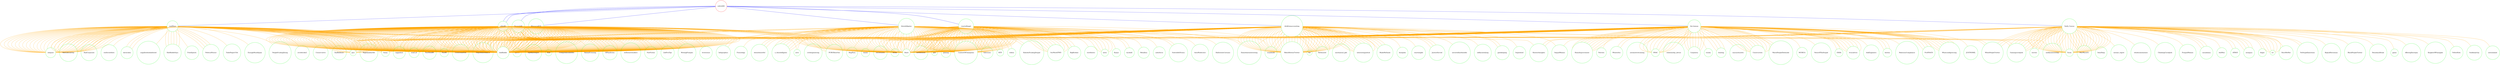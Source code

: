 graph G {
	graph [nodesep=0.5 overlap=false spines=true]
	node [color=green shape=circle]
	askreddit [color=red]
	san69cor [color=green]
	askreddit -- san69cor [color=blue]
	shitpost [color=green]
	san69cor -- shitpost [color=orange]
	ShitLiberalsSay [color=green]
	san69cor -- ShitLiberalsSay [color=orange]
	funny [color=green]
	san69cor -- funny [color=orange]
	shitpost [color=green]
	san69cor -- shitpost [color=orange]
	Gamingcirclejerk [color=green]
	san69cor -- Gamingcirclejerk [color=orange]
	ShitLiberalsSay [color=green]
	san69cor -- ShitLiberalsSay [color=orange]
	funny [color=green]
	san69cor -- funny [color=orange]
	funny [color=green]
	san69cor -- funny [color=orange]
	shitpost [color=green]
	san69cor -- shitpost [color=orange]
	shitpost [color=green]
	san69cor -- shitpost [color=orange]
	gifs [color=green]
	san69cor -- gifs [color=orange]
	HailCorporate [color=green]
	san69cor -- HailCorporate [color=orange]
	shitpost [color=green]
	san69cor -- shitpost [color=orange]
	wallstreetbets [color=green]
	san69cor -- wallstreetbets [color=orange]
	ShitLiberalsSay [color=green]
	san69cor -- ShitLiberalsSay [color=orange]
	pics [color=green]
	san69cor -- pics [color=orange]
	shitpost [color=green]
	san69cor -- shitpost [color=orange]
	shitpost [color=green]
	san69cor -- shitpost [color=orange]
	shitpost [color=green]
	san69cor -- shitpost [color=orange]
	ShitLiberalsSay [color=green]
	san69cor -- ShitLiberalsSay [color=orange]
	ShitLiberalsSay [color=green]
	san69cor -- ShitLiberalsSay [color=orange]
	pics [color=green]
	san69cor -- pics [color=orange]
	ShitLiberalsSay [color=green]
	san69cor -- ShitLiberalsSay [color=orange]
	shitpost [color=green]
	san69cor -- shitpost [color=orange]
	shitpost [color=green]
	san69cor -- shitpost [color=orange]
	shitpost [color=green]
	san69cor -- shitpost [color=orange]
	daverubin [color=green]
	san69cor -- daverubin [color=orange]
	shitpost [color=green]
	san69cor -- shitpost [color=orange]
	nogallowbooballowed [color=green]
	san69cor -- nogallowbooballowed [color=orange]
	ShitRedditSays [color=green]
	san69cor -- ShitRedditSays [color=orange]
	HighQualityGifs [color=green]
	san69cor -- HighQualityGifs [color=orange]
	HighQualityGifs [color=green]
	san69cor -- HighQualityGifs [color=orange]
	HighQualityGifs [color=green]
	san69cor -- HighQualityGifs [color=orange]
	shitpost [color=green]
	san69cor -- shitpost [color=orange]
	shitpost [color=green]
	san69cor -- shitpost [color=orange]
	ShitRedditSays [color=green]
	san69cor -- ShitRedditSays [color=orange]
	ShitRedditSays [color=green]
	san69cor -- ShitRedditSays [color=orange]
	FreeSpeech [color=green]
	san69cor -- FreeSpeech [color=orange]
	ShitLiberalsSay [color=green]
	san69cor -- ShitLiberalsSay [color=orange]
	PoliticalHumor [color=green]
	san69cor -- PoliticalHumor [color=orange]
	shitpost [color=green]
	san69cor -- shitpost [color=orange]
	pics [color=green]
	san69cor -- pics [color=orange]
	ToiletPaperUSA [color=green]
	san69cor -- ToiletPaperUSA [color=orange]
	funny [color=green]
	san69cor -- funny [color=orange]
	daverubin [color=green]
	san69cor -- daverubin [color=orange]
	shitpost [color=green]
	san69cor -- shitpost [color=orange]
	EnoughMuskSpam [color=green]
	san69cor -- EnoughMuskSpam [color=orange]
	shitpost [color=green]
	san69cor -- shitpost [color=orange]
	shitpost [color=green]
	san69cor -- shitpost [color=orange]
	funny [color=green]
	san69cor -- funny [color=orange]
	daverubin [color=green]
	san69cor -- daverubin [color=orange]
	ShitLiberalsSay [color=green]
	san69cor -- ShitLiberalsSay [color=orange]
	funny [color=green]
	san69cor -- funny [color=orange]
	funny [color=green]
	san69cor -- funny [color=orange]
	funny [color=green]
	san69cor -- funny [color=orange]
	shitpost [color=green]
	san69cor -- shitpost [color=orange]
	ShitLiberalsSay [color=green]
	san69cor -- ShitLiberalsSay [color=orange]
	ShitRedditSays [color=green]
	san69cor -- ShitRedditSays [color=orange]
	shitpost [color=green]
	san69cor -- shitpost [color=orange]
	PeopleFuckingDying [color=green]
	san69cor -- PeopleFuckingDying [color=orange]
	shitpost [color=green]
	san69cor -- shitpost [color=orange]
	shitpost [color=green]
	san69cor -- shitpost [color=orange]
	circlebroke2 [color=green]
	san69cor -- circlebroke2 [color=orange]
	PoliticalHumor [color=green]
	san69cor -- PoliticalHumor [color=orange]
	shitpost [color=green]
	san69cor -- shitpost [color=orange]
	Conservative [color=green]
	san69cor -- Conservative [color=orange]
	DadReflexes [color=green]
	san69cor -- DadReflexes [color=orange]
	ShitLiberalsSay [color=green]
	san69cor -- ShitLiberalsSay [color=orange]
	pics [color=green]
	san69cor -- pics [color=orange]
	pics [color=green]
	san69cor -- pics [color=orange]
	pics [color=green]
	san69cor -- pics [color=orange]
	ShitLiberalsSay [color=green]
	san69cor -- ShitLiberalsSay [color=orange]
	PoliticalHumor [color=green]
	san69cor -- PoliticalHumor [color=orange]
	shitpost [color=green]
	san69cor -- shitpost [color=orange]
	pics [color=green]
	san69cor -- pics [color=orange]
	funny [color=green]
	san69cor -- funny [color=orange]
	pics [color=green]
	san69cor -- pics [color=orange]
	pics [color=green]
	san69cor -- pics [color=orange]
	PoliticalHumor [color=green]
	san69cor -- PoliticalHumor [color=orange]
	HailCorporate [color=green]
	san69cor -- HailCorporate [color=orange]
	pics [color=green]
	san69cor -- pics [color=orange]
	shitpost [color=green]
	san69cor -- shitpost [color=orange]
	shitpost [color=green]
	san69cor -- shitpost [color=orange]
	ShitLiberalsSay [color=green]
	san69cor -- ShitLiberalsSay [color=orange]
	Gamingcirclejerk [color=green]
	san69cor -- Gamingcirclejerk [color=orange]
	ShitRedditSays [color=green]
	san69cor -- ShitRedditSays [color=orange]
	gaming [color=green]
	san69cor -- gaming [color=orange]
	pics [color=green]
	san69cor -- pics [color=orange]
	pics [color=green]
	san69cor -- pics [color=orange]
	shitpost [color=green]
	san69cor -- shitpost [color=orange]
	shitpost [color=green]
	san69cor -- shitpost [color=orange]
	ShitRedditSays [color=green]
	san69cor -- ShitRedditSays [color=orange]
	shitpost [color=green]
	san69cor -- shitpost [color=orange]
	gaming [color=green]
	san69cor -- gaming [color=orange]
	shitpost [color=green]
	san69cor -- shitpost [color=orange]
	pics [color=green]
	san69cor -- pics [color=orange]
	pics [color=green]
	san69cor -- pics [color=orange]
	ShitLiberalsSay [color=green]
	san69cor -- ShitLiberalsSay [color=orange]
	pics [color=green]
	san69cor -- pics [color=orange]
	pics [color=green]
	san69cor -- pics [color=orange]
	thisisbillgates [color=green]
	askreddit -- thisisbillgates [color=blue]
	Infographics [color=green]
	thisisbillgates -- Infographics [color=orange]
	Futurology [color=green]
	thisisbillgates -- Futurology [color=orange]
	dataisbeautiful [color=green]
	thisisbillgates -- dataisbeautiful [color=orange]
	u_thisisbillgates [color=green]
	thisisbillgates -- u_thisisbillgates [color=orange]
	u_thisisbillgates [color=green]
	thisisbillgates -- u_thisisbillgates [color=orange]
	u_thisisbillgates [color=green]
	thisisbillgates -- u_thisisbillgates [color=orange]
	u_thisisbillgates [color=green]
	thisisbillgates -- u_thisisbillgates [color=orange]
	u_thisisbillgates [color=green]
	thisisbillgates -- u_thisisbillgates [color=orange]
	u_thisisbillgates [color=green]
	thisisbillgates -- u_thisisbillgates [color=orange]
	Infographics [color=green]
	thisisbillgates -- Infographics [color=orange]
	AskReddit [color=green]
	thisisbillgates -- AskReddit [color=orange]
	AskReddit [color=green]
	thisisbillgates -- AskReddit [color=orange]
	AskReddit [color=green]
	thisisbillgates -- AskReddit [color=orange]
	MapPorn [color=green]
	thisisbillgates -- MapPorn [color=orange]
	IAmA [color=green]
	thisisbillgates -- IAmA [color=orange]
	IAmA [color=green]
	thisisbillgates -- IAmA [color=orange]
	IAmA [color=green]
	thisisbillgates -- IAmA [color=orange]
	IAmA [color=green]
	thisisbillgates -- IAmA [color=orange]
	IAmA [color=green]
	thisisbillgates -- IAmA [color=orange]
	IAmA [color=green]
	thisisbillgates -- IAmA [color=orange]
	IAmA [color=green]
	thisisbillgates -- IAmA [color=orange]
	IAmA [color=green]
	thisisbillgates -- IAmA [color=orange]
	IAmA [color=green]
	thisisbillgates -- IAmA [color=orange]
	IAmA [color=green]
	thisisbillgates -- IAmA [color=orange]
	IAmA [color=green]
	thisisbillgates -- IAmA [color=orange]
	IAmA [color=green]
	thisisbillgates -- IAmA [color=orange]
	IAmA [color=green]
	thisisbillgates -- IAmA [color=orange]
	IAmA [color=green]
	thisisbillgates -- IAmA [color=orange]
	IAmA [color=green]
	thisisbillgates -- IAmA [color=orange]
	IAmA [color=green]
	thisisbillgates -- IAmA [color=orange]
	IAmA [color=green]
	thisisbillgates -- IAmA [color=orange]
	IAmA [color=green]
	thisisbillgates -- IAmA [color=orange]
	IAmA [color=green]
	thisisbillgates -- IAmA [color=orange]
	IAmA [color=green]
	thisisbillgates -- IAmA [color=orange]
	IAmA [color=green]
	thisisbillgates -- IAmA [color=orange]
	IAmA [color=green]
	thisisbillgates -- IAmA [color=orange]
	IAmA [color=green]
	thisisbillgates -- IAmA [color=orange]
	IAmA [color=green]
	thisisbillgates -- IAmA [color=orange]
	IAmA [color=green]
	thisisbillgates -- IAmA [color=orange]
	IAmA [color=green]
	thisisbillgates -- IAmA [color=orange]
	IAmA [color=green]
	thisisbillgates -- IAmA [color=orange]
	IAmA [color=green]
	thisisbillgates -- IAmA [color=orange]
	IAmA [color=green]
	thisisbillgates -- IAmA [color=orange]
	IAmA [color=green]
	thisisbillgates -- IAmA [color=orange]
	IAmA [color=green]
	thisisbillgates -- IAmA [color=orange]
	IAmA [color=green]
	thisisbillgates -- IAmA [color=orange]
	IAmA [color=green]
	thisisbillgates -- IAmA [color=orange]
	IAmA [color=green]
	thisisbillgates -- IAmA [color=orange]
	IAmA [color=green]
	thisisbillgates -- IAmA [color=orange]
	IAmA [color=green]
	thisisbillgates -- IAmA [color=orange]
	u_thisisbillgates [color=green]
	thisisbillgates -- u_thisisbillgates [color=orange]
	pics [color=green]
	thisisbillgates -- pics [color=orange]
	dataisbeautiful [color=green]
	thisisbillgates -- dataisbeautiful [color=orange]
	tennis [color=green]
	thisisbillgates -- tennis [color=orange]
	IAmA [color=green]
	thisisbillgates -- IAmA [color=orange]
	IAmA [color=green]
	thisisbillgates -- IAmA [color=orange]
	IAmA [color=green]
	thisisbillgates -- IAmA [color=orange]
	IAmA [color=green]
	thisisbillgates -- IAmA [color=orange]
	IAmA [color=green]
	thisisbillgates -- IAmA [color=orange]
	IAmA [color=green]
	thisisbillgates -- IAmA [color=orange]
	IAmA [color=green]
	thisisbillgates -- IAmA [color=orange]
	IAmA [color=green]
	thisisbillgates -- IAmA [color=orange]
	IAmA [color=green]
	thisisbillgates -- IAmA [color=orange]
	IAmA [color=green]
	thisisbillgates -- IAmA [color=orange]
	IAmA [color=green]
	thisisbillgates -- IAmA [color=orange]
	IAmA [color=green]
	thisisbillgates -- IAmA [color=orange]
	IAmA [color=green]
	thisisbillgates -- IAmA [color=orange]
	IAmA [color=green]
	thisisbillgates -- IAmA [color=orange]
	IAmA [color=green]
	thisisbillgates -- IAmA [color=orange]
	IAmA [color=green]
	thisisbillgates -- IAmA [color=orange]
	IAmA [color=green]
	thisisbillgates -- IAmA [color=orange]
	IAmA [color=green]
	thisisbillgates -- IAmA [color=orange]
	IAmA [color=green]
	thisisbillgates -- IAmA [color=orange]
	IAmA [color=green]
	thisisbillgates -- IAmA [color=orange]
	IAmA [color=green]
	thisisbillgates -- IAmA [color=orange]
	IAmA [color=green]
	thisisbillgates -- IAmA [color=orange]
	IAmA [color=green]
	thisisbillgates -- IAmA [color=orange]
	IAmA [color=green]
	thisisbillgates -- IAmA [color=orange]
	IAmA [color=green]
	thisisbillgates -- IAmA [color=orange]
	IAmA [color=green]
	thisisbillgates -- IAmA [color=orange]
	IAmA [color=green]
	thisisbillgates -- IAmA [color=orange]
	IAmA [color=green]
	thisisbillgates -- IAmA [color=orange]
	IAmA [color=green]
	thisisbillgates -- IAmA [color=orange]
	IAmA [color=green]
	thisisbillgates -- IAmA [color=orange]
	IAmA [color=green]
	thisisbillgates -- IAmA [color=orange]
	secretsanta [color=green]
	thisisbillgates -- secretsanta [color=orange]
	dataisbeautiful [color=green]
	thisisbillgates -- dataisbeautiful [color=orange]
	books [color=green]
	thisisbillgates -- books [color=orange]
	IAmA [color=green]
	thisisbillgates -- IAmA [color=orange]
	IAmA [color=green]
	thisisbillgates -- IAmA [color=orange]
	IAmA [color=green]
	thisisbillgates -- IAmA [color=orange]
	IAmA [color=green]
	thisisbillgates -- IAmA [color=orange]
	IAmA [color=green]
	thisisbillgates -- IAmA [color=orange]
	IAmA [color=green]
	thisisbillgates -- IAmA [color=orange]
	IAmA [color=green]
	thisisbillgates -- IAmA [color=orange]
	IAmA [color=green]
	thisisbillgates -- IAmA [color=orange]
	IAmA [color=green]
	thisisbillgates -- IAmA [color=orange]
	IAmA [color=green]
	thisisbillgates -- IAmA [color=orange]
	IAmA [color=green]
	thisisbillgates -- IAmA [color=orange]
	IAmA [color=green]
	thisisbillgates -- IAmA [color=orange]
	Saith_Cassus [color=green]
	askreddit -- Saith_Cassus [color=blue]
	funny [color=green]
	Saith_Cassus -- funny [color=orange]
	Xcom [color=green]
	Saith_Cassus -- Xcom [color=orange]
	Xcom [color=green]
	Saith_Cassus -- Xcom [color=orange]
	StarWarsEU [color=green]
	Saith_Cassus -- StarWarsEU [color=orange]
	ItemShop [color=green]
	Saith_Cassus -- ItemShop [color=orange]
	instant_regret [color=green]
	Saith_Cassus -- instant_regret [color=orange]
	StarWarsEU [color=green]
	Saith_Cassus -- StarWarsEU [color=orange]
	StarWarsEU [color=green]
	Saith_Cassus -- StarWarsEU [color=orange]
	StarWarsEU [color=green]
	Saith_Cassus -- StarWarsEU [color=orange]
	StarWarsEU [color=green]
	Saith_Cassus -- StarWarsEU [color=orange]
	StarWarsEU [color=green]
	Saith_Cassus -- StarWarsEU [color=orange]
	wholesomememes [color=green]
	Saith_Cassus -- wholesomememes [color=orange]
	Xcom [color=green]
	Saith_Cassus -- Xcom [color=orange]
	pics [color=green]
	Saith_Cassus -- pics [color=orange]
	ClimbingCircleJerk [color=green]
	Saith_Cassus -- ClimbingCircleJerk [color=orange]
	pics [color=green]
	Saith_Cassus -- pics [color=orange]
	Xcom [color=green]
	Saith_Cassus -- Xcom [color=orange]
	Xcom [color=green]
	Saith_Cassus -- Xcom [color=orange]
	Xcom [color=green]
	Saith_Cassus -- Xcom [color=orange]
	Xcom [color=green]
	Saith_Cassus -- Xcom [color=orange]
	Xcom [color=green]
	Saith_Cassus -- Xcom [color=orange]
	Xcom [color=green]
	Saith_Cassus -- Xcom [color=orange]
	WhitePeopleTwitter [color=green]
	Saith_Cassus -- WhitePeopleTwitter [color=orange]
	Xcom [color=green]
	Saith_Cassus -- Xcom [color=orange]
	WhitePeopleTwitter [color=green]
	Saith_Cassus -- WhitePeopleTwitter [color=orange]
	Xcom [color=green]
	Saith_Cassus -- Xcom [color=orange]
	WhitePeopleTwitter [color=green]
	Saith_Cassus -- WhitePeopleTwitter [color=orange]
	Xcom [color=green]
	Saith_Cassus -- Xcom [color=orange]
	PrequelMemes [color=green]
	Saith_Cassus -- PrequelMemes [color=orange]
	Gamingcirclejerk [color=green]
	Saith_Cassus -- Gamingcirclejerk [color=orange]
	Gamingcirclejerk [color=green]
	Saith_Cassus -- Gamingcirclejerk [color=orange]
	funny [color=green]
	Saith_Cassus -- funny [color=orange]
	funny [color=green]
	Saith_Cassus -- funny [color=orange]
	funny [color=green]
	Saith_Cassus -- funny [color=orange]
	Xcom [color=green]
	Saith_Cassus -- Xcom [color=orange]
	Gamingcirclejerk [color=green]
	Saith_Cassus -- Gamingcirclejerk [color=orange]
	Xcom [color=green]
	Saith_Cassus -- Xcom [color=orange]
	Xcom [color=green]
	Saith_Cassus -- Xcom [color=orange]
	Showerthoughts [color=green]
	Saith_Cassus -- Showerthoughts [color=orange]
	SequelMemes [color=green]
	Saith_Cassus -- SequelMemes [color=orange]
	Xcom [color=green]
	Saith_Cassus -- Xcom [color=orange]
	Xcom [color=green]
	Saith_Cassus -- Xcom [color=orange]
	AskReddit [color=green]
	Saith_Cassus -- AskReddit [color=orange]
	Xcom [color=green]
	Saith_Cassus -- Xcom [color=orange]
	movies [color=green]
	Saith_Cassus -- movies [color=orange]
	movies [color=green]
	Saith_Cassus -- movies [color=orange]
	Xcom [color=green]
	Saith_Cassus -- Xcom [color=orange]
	casualiama [color=green]
	Saith_Cassus -- casualiama [color=orange]
	Xcom [color=green]
	Saith_Cassus -- Xcom [color=orange]
	Xcom [color=green]
	Saith_Cassus -- Xcom [color=orange]
	mildlyinteresting [color=green]
	Saith_Cassus -- mildlyinteresting [color=orange]
	casualiama [color=green]
	Saith_Cassus -- casualiama [color=orange]
	Xcom [color=green]
	Saith_Cassus -- Xcom [color=orange]
	Xcom [color=green]
	Saith_Cassus -- Xcom [color=orange]
	mildlyinteresting [color=green]
	Saith_Cassus -- mildlyinteresting [color=orange]
	mildlyinteresting [color=green]
	Saith_Cassus -- mildlyinteresting [color=orange]
	Xcom [color=green]
	Saith_Cassus -- Xcom [color=orange]
	Xcom [color=green]
	Saith_Cassus -- Xcom [color=orange]
	Xcom [color=green]
	Saith_Cassus -- Xcom [color=orange]
	Xcom [color=green]
	Saith_Cassus -- Xcom [color=orange]
	Xcom [color=green]
	Saith_Cassus -- Xcom [color=orange]
	Gamingcirclejerk [color=green]
	Saith_Cassus -- Gamingcirclejerk [color=orange]
	Gamingcirclejerk [color=green]
	Saith_Cassus -- Gamingcirclejerk [color=orange]
	pics [color=green]
	Saith_Cassus -- pics [color=orange]
	casualiama [color=green]
	Saith_Cassus -- casualiama [color=orange]
	AskMen [color=green]
	Saith_Cassus -- AskMen [color=orange]
	ATBGE [color=green]
	Saith_Cassus -- ATBGE [color=orange]
	Showerthoughts [color=green]
	Saith_Cassus -- Showerthoughts [color=orange]
	Gamingcirclejerk [color=green]
	Saith_Cassus -- Gamingcirclejerk [color=orange]
	niceguys [color=green]
	Saith_Cassus -- niceguys [color=orange]
	niceguys [color=green]
	Saith_Cassus -- niceguys [color=orange]
	niceguys [color=green]
	Saith_Cassus -- niceguys [color=orange]
	niceguys [color=green]
	Saith_Cassus -- niceguys [color=orange]
	Anger [color=green]
	Saith_Cassus -- Anger [color=orange]
	civ [color=green]
	Saith_Cassus -- civ [color=orange]
	civ [color=green]
	Saith_Cassus -- civ [color=orange]
	AskReddit [color=green]
	Saith_Cassus -- AskReddit [color=orange]
	HaveWeMet [color=green]
	Saith_Cassus -- HaveWeMet [color=orange]
	civ [color=green]
	Saith_Cassus -- civ [color=orange]
	NoStupidQuestions [color=green]
	Saith_Cassus -- NoStupidQuestions [color=orange]
	NoStupidQuestions [color=green]
	Saith_Cassus -- NoStupidQuestions [color=orange]
	civ [color=green]
	Saith_Cassus -- civ [color=orange]
	civ [color=green]
	Saith_Cassus -- civ [color=orange]
	BoJackHorseman [color=green]
	Saith_Cassus -- BoJackHorseman [color=orange]
	BlackPeopleTwitter [color=green]
	Saith_Cassus -- BlackPeopleTwitter [color=orange]
	gaming [color=green]
	Saith_Cassus -- gaming [color=orange]
	BoundaryBreak [color=green]
	Saith_Cassus -- BoundaryBreak [color=orange]
	game [color=green]
	Saith_Cassus -- game [color=orange]
	ABoringDystopia [color=green]
	Saith_Cassus -- ABoringDystopia [color=orange]
	civ [color=green]
	Saith_Cassus -- civ [color=orange]
	Xcom [color=green]
	Saith_Cassus -- Xcom [color=orange]
	Gamingcirclejerk [color=green]
	Saith_Cassus -- Gamingcirclejerk [color=orange]
	Gamingcirclejerk [color=green]
	Saith_Cassus -- Gamingcirclejerk [color=orange]
	KnightsOfPineapple [color=green]
	Saith_Cassus -- KnightsOfPineapple [color=orange]
	ATBGE [color=green]
	Saith_Cassus -- ATBGE [color=orange]
	Xcom [color=green]
	Saith_Cassus -- Xcom [color=orange]
	FellowKids [color=green]
	Saith_Cassus -- FellowKids [color=orange]
	SuddenlyGay [color=green]
	Saith_Cassus -- SuddenlyGay [color=orange]
	newzealand [color=green]
	Saith_Cassus -- newzealand [color=orange]
	movies [color=green]
	Saith_Cassus -- movies [color=orange]
	dickfromaccounting [color=green]
	askreddit -- dickfromaccounting [color=blue]
	BikiniBottomTwitter [color=green]
	dickfromaccounting -- BikiniBottomTwitter [color=orange]
	BikiniBottomTwitter [color=green]
	dickfromaccounting -- BikiniBottomTwitter [color=orange]
	Art [color=green]
	dickfromaccounting -- Art [color=orange]
	BeAmazed [color=green]
	dickfromaccounting -- BeAmazed [color=orange]
	BikiniBottomTwitter [color=green]
	dickfromaccounting -- BikiniBottomTwitter [color=orange]
	mechanical_gifs [color=green]
	dickfromaccounting -- mechanical_gifs [color=orange]
	interestingasfuck [color=green]
	dickfromaccounting -- interestingasfuck [color=orange]
	interestingasfuck [color=green]
	dickfromaccounting -- interestingasfuck [color=orange]
	interestingasfuck [color=green]
	dickfromaccounting -- interestingasfuck [color=orange]
	MadeMeSmile [color=green]
	dickfromaccounting -- MadeMeSmile [color=orange]
	BikiniBottomTwitter [color=green]
	dickfromaccounting -- BikiniBottomTwitter [color=orange]
	IAmA [color=green]
	dickfromaccounting -- IAmA [color=orange]
	BeAmazed [color=green]
	dickfromaccounting -- BeAmazed [color=orange]
	BeAmazed [color=green]
	dickfromaccounting -- BeAmazed [color=orange]
	BikiniBottomTwitter [color=green]
	dickfromaccounting -- BikiniBottomTwitter [color=orange]
	BikiniBottomTwitter [color=green]
	dickfromaccounting -- BikiniBottomTwitter [color=orange]
	BikiniBottomTwitter [color=green]
	dickfromaccounting -- BikiniBottomTwitter [color=orange]
	facepalm [color=green]
	dickfromaccounting -- facepalm [color=orange]
	BeAmazed [color=green]
	dickfromaccounting -- BeAmazed [color=orange]
	BikiniBottomTwitter [color=green]
	dickfromaccounting -- BikiniBottomTwitter [color=orange]
	IAmA [color=green]
	dickfromaccounting -- IAmA [color=orange]
	WhitePeopleTwitter [color=green]
	dickfromaccounting -- WhitePeopleTwitter [color=orange]
	IAmA [color=green]
	dickfromaccounting -- IAmA [color=orange]
	BikiniBottomTwitter [color=green]
	dickfromaccounting -- BikiniBottomTwitter [color=orange]
	BikiniBottomTwitter [color=green]
	dickfromaccounting -- BikiniBottomTwitter [color=orange]
	IAmA [color=green]
	dickfromaccounting -- IAmA [color=orange]
	BikiniBottomTwitter [color=green]
	dickfromaccounting -- BikiniBottomTwitter [color=orange]
	BikiniBottomTwitter [color=green]
	dickfromaccounting -- BikiniBottomTwitter [color=orange]
	interestingasfuck [color=green]
	dickfromaccounting -- interestingasfuck [color=orange]
	BikiniBottomTwitter [color=green]
	dickfromaccounting -- BikiniBottomTwitter [color=orange]
	BikiniBottomTwitter [color=green]
	dickfromaccounting -- BikiniBottomTwitter [color=orange]
	BikiniBottomTwitter [color=green]
	dickfromaccounting -- BikiniBottomTwitter [color=orange]
	BikiniBottomTwitter [color=green]
	dickfromaccounting -- BikiniBottomTwitter [color=orange]
	BikiniBottomTwitter [color=green]
	dickfromaccounting -- BikiniBottomTwitter [color=orange]
	BikiniBottomTwitter [color=green]
	dickfromaccounting -- BikiniBottomTwitter [color=orange]
	woahdude [color=green]
	dickfromaccounting -- woahdude [color=orange]
	woahdude [color=green]
	dickfromaccounting -- woahdude [color=orange]
	BikiniBottomTwitter [color=green]
	dickfromaccounting -- BikiniBottomTwitter [color=orange]
	MadeMeSmile [color=green]
	dickfromaccounting -- MadeMeSmile [color=orange]
	BikiniBottomTwitter [color=green]
	dickfromaccounting -- BikiniBottomTwitter [color=orange]
	BeAmazed [color=green]
	dickfromaccounting -- BeAmazed [color=orange]
	BikiniBottomTwitter [color=green]
	dickfromaccounting -- BikiniBottomTwitter [color=orange]
	BikiniBottomTwitter [color=green]
	dickfromaccounting -- BikiniBottomTwitter [color=orange]
	BikiniBottomTwitter [color=green]
	dickfromaccounting -- BikiniBottomTwitter [color=orange]
	reactiongifs [color=green]
	dickfromaccounting -- reactiongifs [color=orange]
	JusticeServed [color=green]
	dickfromaccounting -- JusticeServed [color=orange]
	sports [color=green]
	dickfromaccounting -- sports [color=orange]
	nevertellmetheodds [color=green]
	dickfromaccounting -- nevertellmetheodds [color=orange]
	BikiniBottomTwitter [color=green]
	dickfromaccounting -- BikiniBottomTwitter [color=orange]
	interestingasfuck [color=green]
	dickfromaccounting -- interestingasfuck [color=orange]
	BikiniBottomTwitter [color=green]
	dickfromaccounting -- BikiniBottomTwitter [color=orange]
	oddlysatisfying [color=green]
	dickfromaccounting -- oddlysatisfying [color=orange]
	BikiniBottomTwitter [color=green]
	dickfromaccounting -- BikiniBottomTwitter [color=orange]
	IAmA [color=green]
	dickfromaccounting -- IAmA [color=orange]
	IAmA [color=green]
	dickfromaccounting -- IAmA [color=orange]
	gatekeeping [color=green]
	dickfromaccounting -- gatekeeping [color=orange]
	gatekeeping [color=green]
	dickfromaccounting -- gatekeeping [color=orange]
	BikiniBottomTwitter [color=green]
	dickfromaccounting -- BikiniBottomTwitter [color=orange]
	JusticeServed [color=green]
	dickfromaccounting -- JusticeServed [color=orange]
	gaming [color=green]
	dickfromaccounting -- gaming [color=orange]
	woahdude [color=green]
	dickfromaccounting -- woahdude [color=orange]
	BikiniBottomTwitter [color=green]
	dickfromaccounting -- BikiniBottomTwitter [color=orange]
	BikiniBottomTwitter [color=green]
	dickfromaccounting -- BikiniBottomTwitter [color=orange]
	gaming [color=green]
	dickfromaccounting -- gaming [color=orange]
	MadeMeSmile [color=green]
	dickfromaccounting -- MadeMeSmile [color=orange]
	interestingasfuck [color=green]
	dickfromaccounting -- interestingasfuck [color=orange]
	BeAmazed [color=green]
	dickfromaccounting -- BeAmazed [color=orange]
	BikiniBottomTwitter [color=green]
	dickfromaccounting -- BikiniBottomTwitter [color=orange]
	BikiniBottomTwitter [color=green]
	dickfromaccounting -- BikiniBottomTwitter [color=orange]
	IAmA [color=green]
	dickfromaccounting -- IAmA [color=orange]
	IAmA [color=green]
	dickfromaccounting -- IAmA [color=orange]
	IAmA [color=green]
	dickfromaccounting -- IAmA [color=orange]
	IAmA [color=green]
	dickfromaccounting -- IAmA [color=orange]
	interestingasfuck [color=green]
	dickfromaccounting -- interestingasfuck [color=orange]
	JusticeServed [color=green]
	dickfromaccounting -- JusticeServed [color=orange]
	IAmA [color=green]
	dickfromaccounting -- IAmA [color=orange]
	IAmA [color=green]
	dickfromaccounting -- IAmA [color=orange]
	gaming [color=green]
	dickfromaccounting -- gaming [color=orange]
	BikiniBottomTwitter [color=green]
	dickfromaccounting -- BikiniBottomTwitter [color=orange]
	BikiniBottomTwitter [color=green]
	dickfromaccounting -- BikiniBottomTwitter [color=orange]
	WhitePeopleTwitter [color=green]
	dickfromaccounting -- WhitePeopleTwitter [color=orange]
	IAmA [color=green]
	dickfromaccounting -- IAmA [color=orange]
	SequelMemes [color=green]
	dickfromaccounting -- SequelMemes [color=orange]
	interestingasfuck [color=green]
	dickfromaccounting -- interestingasfuck [color=orange]
	Damnthatsinteresting [color=green]
	dickfromaccounting -- Damnthatsinteresting [color=orange]
	interestingasfuck [color=green]
	dickfromaccounting -- interestingasfuck [color=orange]
	interestingasfuck [color=green]
	dickfromaccounting -- interestingasfuck [color=orange]
	MadeMeSmile [color=green]
	dickfromaccounting -- MadeMeSmile [color=orange]
	BeAmazed [color=green]
	dickfromaccounting -- BeAmazed [color=orange]
	Superbowl [color=green]
	dickfromaccounting -- Superbowl [color=orange]
	IAmA [color=green]
	dickfromaccounting -- IAmA [color=orange]
	IAmA [color=green]
	dickfromaccounting -- IAmA [color=orange]
	BikiniBottomTwitter [color=green]
	dickfromaccounting -- BikiniBottomTwitter [color=orange]
	BikiniBottomTwitter [color=green]
	dickfromaccounting -- BikiniBottomTwitter [color=orange]
	BikiniBottomTwitter [color=green]
	dickfromaccounting -- BikiniBottomTwitter [color=orange]
	BikiniBottomTwitter [color=green]
	dickfromaccounting -- BikiniBottomTwitter [color=orange]
	IAmA [color=green]
	dickfromaccounting -- IAmA [color=orange]
	IAmA [color=green]
	dickfromaccounting -- IAmA [color=orange]
	BikiniBottomTwitter [color=green]
	dickfromaccounting -- BikiniBottomTwitter [color=orange]
	BikiniBottomTwitter [color=green]
	dickfromaccounting -- BikiniBottomTwitter [color=orange]
	"-eDgAR-" [color=green]
	askreddit -- "-eDgAR-" [color=blue]
	AskReddit [color=green]
	"-eDgAR-" -- AskReddit [color=orange]
	sports [color=green]
	"-eDgAR-" -- sports [color=orange]
	AskReddit [color=green]
	"-eDgAR-" -- AskReddit [color=orange]
	gaming [color=green]
	"-eDgAR-" -- gaming [color=orange]
	AskReddit [color=green]
	"-eDgAR-" -- AskReddit [color=orange]
	AskReddit [color=green]
	"-eDgAR-" -- AskReddit [color=orange]
	AskReddit [color=green]
	"-eDgAR-" -- AskReddit [color=orange]
	AskReddit [color=green]
	"-eDgAR-" -- AskReddit [color=orange]
	AskReddit [color=green]
	"-eDgAR-" -- AskReddit [color=orange]
	AskReddit [color=green]
	"-eDgAR-" -- AskReddit [color=orange]
	tappedout [color=green]
	"-eDgAR-" -- tappedout [color=orange]
	AskReddit [color=green]
	"-eDgAR-" -- AskReddit [color=orange]
	HighQualityGifs [color=green]
	"-eDgAR-" -- HighQualityGifs [color=orange]
	AskReddit [color=green]
	"-eDgAR-" -- AskReddit [color=orange]
	AskReddit [color=green]
	"-eDgAR-" -- AskReddit [color=orange]
	AskReddit [color=green]
	"-eDgAR-" -- AskReddit [color=orange]
	AskReddit [color=green]
	"-eDgAR-" -- AskReddit [color=orange]
	AskReddit [color=green]
	"-eDgAR-" -- AskReddit [color=orange]
	woof_irl [color=green]
	"-eDgAR-" -- woof_irl [color=orange]
	AskReddit [color=green]
	"-eDgAR-" -- AskReddit [color=orange]
	woof_irl [color=green]
	"-eDgAR-" -- woof_irl [color=orange]
	woof_irl [color=green]
	"-eDgAR-" -- woof_irl [color=orange]
	woof_irl [color=green]
	"-eDgAR-" -- woof_irl [color=orange]
	woof_irl [color=green]
	"-eDgAR-" -- woof_irl [color=orange]
	AskReddit [color=green]
	"-eDgAR-" -- AskReddit [color=orange]
	AskReddit [color=green]
	"-eDgAR-" -- AskReddit [color=orange]
	AskReddit [color=green]
	"-eDgAR-" -- AskReddit [color=orange]
	AskReddit [color=green]
	"-eDgAR-" -- AskReddit [color=orange]
	AskReddit [color=green]
	"-eDgAR-" -- AskReddit [color=orange]
	AskReddit [color=green]
	"-eDgAR-" -- AskReddit [color=orange]
	AskReddit [color=green]
	"-eDgAR-" -- AskReddit [color=orange]
	AskReddit [color=green]
	"-eDgAR-" -- AskReddit [color=orange]
	AskReddit [color=green]
	"-eDgAR-" -- AskReddit [color=orange]
	AskReddit [color=green]
	"-eDgAR-" -- AskReddit [color=orange]
	AskReddit [color=green]
	"-eDgAR-" -- AskReddit [color=orange]
	AskReddit [color=green]
	"-eDgAR-" -- AskReddit [color=orange]
	AskReddit [color=green]
	"-eDgAR-" -- AskReddit [color=orange]
	AskReddit [color=green]
	"-eDgAR-" -- AskReddit [color=orange]
	AskReddit [color=green]
	"-eDgAR-" -- AskReddit [color=orange]
	AskReddit [color=green]
	"-eDgAR-" -- AskReddit [color=orange]
	AskReddit [color=green]
	"-eDgAR-" -- AskReddit [color=orange]
	AskReddit [color=green]
	"-eDgAR-" -- AskReddit [color=orange]
	AskReddit [color=green]
	"-eDgAR-" -- AskReddit [color=orange]
	AskReddit [color=green]
	"-eDgAR-" -- AskReddit [color=orange]
	AskReddit [color=green]
	"-eDgAR-" -- AskReddit [color=orange]
	AskReddit [color=green]
	"-eDgAR-" -- AskReddit [color=orange]
	AskReddit [color=green]
	"-eDgAR-" -- AskReddit [color=orange]
	AskReddit [color=green]
	"-eDgAR-" -- AskReddit [color=orange]
	FortNiteBR [color=green]
	"-eDgAR-" -- FortNiteBR [color=orange]
	AskReddit [color=green]
	"-eDgAR-" -- AskReddit [color=orange]
	AskReddit [color=green]
	"-eDgAR-" -- AskReddit [color=orange]
	AskReddit [color=green]
	"-eDgAR-" -- AskReddit [color=orange]
	AskReddit [color=green]
	"-eDgAR-" -- AskReddit [color=orange]
	AskReddit [color=green]
	"-eDgAR-" -- AskReddit [color=orange]
	AskReddit [color=green]
	"-eDgAR-" -- AskReddit [color=orange]
	AskReddit [color=green]
	"-eDgAR-" -- AskReddit [color=orange]
	AskReddit [color=green]
	"-eDgAR-" -- AskReddit [color=orange]
	AskReddit [color=green]
	"-eDgAR-" -- AskReddit [color=orange]
	AskReddit [color=green]
	"-eDgAR-" -- AskReddit [color=orange]
	AskReddit [color=green]
	"-eDgAR-" -- AskReddit [color=orange]
	AskReddit [color=green]
	"-eDgAR-" -- AskReddit [color=orange]
	AskReddit [color=green]
	"-eDgAR-" -- AskReddit [color=orange]
	AskReddit [color=green]
	"-eDgAR-" -- AskReddit [color=orange]
	AskReddit [color=green]
	"-eDgAR-" -- AskReddit [color=orange]
	AskReddit [color=green]
	"-eDgAR-" -- AskReddit [color=orange]
	AskReddit [color=green]
	"-eDgAR-" -- AskReddit [color=orange]
	AskReddit [color=green]
	"-eDgAR-" -- AskReddit [color=orange]
	AskReddit [color=green]
	"-eDgAR-" -- AskReddit [color=orange]
	nottheonion [color=green]
	"-eDgAR-" -- nottheonion [color=orange]
	AskReddit [color=green]
	"-eDgAR-" -- AskReddit [color=orange]
	AskReddit [color=green]
	"-eDgAR-" -- AskReddit [color=orange]
	AskReddit [color=green]
	"-eDgAR-" -- AskReddit [color=orange]
	AskReddit [color=green]
	"-eDgAR-" -- AskReddit [color=orange]
	AskReddit [color=green]
	"-eDgAR-" -- AskReddit [color=orange]
	AskReddit [color=green]
	"-eDgAR-" -- AskReddit [color=orange]
	AskReddit [color=green]
	"-eDgAR-" -- AskReddit [color=orange]
	AskReddit [color=green]
	"-eDgAR-" -- AskReddit [color=orange]
	AskReddit [color=green]
	"-eDgAR-" -- AskReddit [color=orange]
	AskReddit [color=green]
	"-eDgAR-" -- AskReddit [color=orange]
	PandR [color=green]
	"-eDgAR-" -- PandR [color=orange]
	AskReddit [color=green]
	"-eDgAR-" -- AskReddit [color=orange]
	AskReddit [color=green]
	"-eDgAR-" -- AskReddit [color=orange]
	AskReddit [color=green]
	"-eDgAR-" -- AskReddit [color=orange]
	AskReddit [color=green]
	"-eDgAR-" -- AskReddit [color=orange]
	PandR [color=green]
	"-eDgAR-" -- PandR [color=orange]
	AskReddit [color=green]
	"-eDgAR-" -- AskReddit [color=orange]
	AskReddit [color=green]
	"-eDgAR-" -- AskReddit [color=orange]
	AskReddit [color=green]
	"-eDgAR-" -- AskReddit [color=orange]
	LivestreamFail [color=green]
	"-eDgAR-" -- LivestreamFail [color=orange]
	AskReddit [color=green]
	"-eDgAR-" -- AskReddit [color=orange]
	LivestreamFail [color=green]
	"-eDgAR-" -- LivestreamFail [color=orange]
	AskReddit [color=green]
	"-eDgAR-" -- AskReddit [color=orange]
	AskReddit [color=green]
	"-eDgAR-" -- AskReddit [color=orange]
	AskReddit [color=green]
	"-eDgAR-" -- AskReddit [color=orange]
	OopsDidntMeanTo [color=green]
	"-eDgAR-" -- OopsDidntMeanTo [color=orange]
	AskReddit [color=green]
	"-eDgAR-" -- AskReddit [color=orange]
	AskReddit [color=green]
	"-eDgAR-" -- AskReddit [color=orange]
	AskReddit [color=green]
	"-eDgAR-" -- AskReddit [color=orange]
	AskReddit [color=green]
	"-eDgAR-" -- AskReddit [color=orange]
	AskReddit [color=green]
	"-eDgAR-" -- AskReddit [color=orange]
	"-eDgAR-" [color=green]
	askreddit -- "-eDgAR-" [color=blue]
	AskReddit [color=green]
	"-eDgAR-" -- AskReddit [color=orange]
	sports [color=green]
	"-eDgAR-" -- sports [color=orange]
	AskReddit [color=green]
	"-eDgAR-" -- AskReddit [color=orange]
	gaming [color=green]
	"-eDgAR-" -- gaming [color=orange]
	AskReddit [color=green]
	"-eDgAR-" -- AskReddit [color=orange]
	AskReddit [color=green]
	"-eDgAR-" -- AskReddit [color=orange]
	AskReddit [color=green]
	"-eDgAR-" -- AskReddit [color=orange]
	AskReddit [color=green]
	"-eDgAR-" -- AskReddit [color=orange]
	AskReddit [color=green]
	"-eDgAR-" -- AskReddit [color=orange]
	AskReddit [color=green]
	"-eDgAR-" -- AskReddit [color=orange]
	tappedout [color=green]
	"-eDgAR-" -- tappedout [color=orange]
	AskReddit [color=green]
	"-eDgAR-" -- AskReddit [color=orange]
	HighQualityGifs [color=green]
	"-eDgAR-" -- HighQualityGifs [color=orange]
	AskReddit [color=green]
	"-eDgAR-" -- AskReddit [color=orange]
	AskReddit [color=green]
	"-eDgAR-" -- AskReddit [color=orange]
	AskReddit [color=green]
	"-eDgAR-" -- AskReddit [color=orange]
	AskReddit [color=green]
	"-eDgAR-" -- AskReddit [color=orange]
	AskReddit [color=green]
	"-eDgAR-" -- AskReddit [color=orange]
	woof_irl [color=green]
	"-eDgAR-" -- woof_irl [color=orange]
	AskReddit [color=green]
	"-eDgAR-" -- AskReddit [color=orange]
	woof_irl [color=green]
	"-eDgAR-" -- woof_irl [color=orange]
	woof_irl [color=green]
	"-eDgAR-" -- woof_irl [color=orange]
	woof_irl [color=green]
	"-eDgAR-" -- woof_irl [color=orange]
	woof_irl [color=green]
	"-eDgAR-" -- woof_irl [color=orange]
	AskReddit [color=green]
	"-eDgAR-" -- AskReddit [color=orange]
	AskReddit [color=green]
	"-eDgAR-" -- AskReddit [color=orange]
	AskReddit [color=green]
	"-eDgAR-" -- AskReddit [color=orange]
	AskReddit [color=green]
	"-eDgAR-" -- AskReddit [color=orange]
	AskReddit [color=green]
	"-eDgAR-" -- AskReddit [color=orange]
	AskReddit [color=green]
	"-eDgAR-" -- AskReddit [color=orange]
	AskReddit [color=green]
	"-eDgAR-" -- AskReddit [color=orange]
	AskReddit [color=green]
	"-eDgAR-" -- AskReddit [color=orange]
	AskReddit [color=green]
	"-eDgAR-" -- AskReddit [color=orange]
	AskReddit [color=green]
	"-eDgAR-" -- AskReddit [color=orange]
	AskReddit [color=green]
	"-eDgAR-" -- AskReddit [color=orange]
	AskReddit [color=green]
	"-eDgAR-" -- AskReddit [color=orange]
	AskReddit [color=green]
	"-eDgAR-" -- AskReddit [color=orange]
	AskReddit [color=green]
	"-eDgAR-" -- AskReddit [color=orange]
	AskReddit [color=green]
	"-eDgAR-" -- AskReddit [color=orange]
	AskReddit [color=green]
	"-eDgAR-" -- AskReddit [color=orange]
	AskReddit [color=green]
	"-eDgAR-" -- AskReddit [color=orange]
	AskReddit [color=green]
	"-eDgAR-" -- AskReddit [color=orange]
	AskReddit [color=green]
	"-eDgAR-" -- AskReddit [color=orange]
	AskReddit [color=green]
	"-eDgAR-" -- AskReddit [color=orange]
	AskReddit [color=green]
	"-eDgAR-" -- AskReddit [color=orange]
	AskReddit [color=green]
	"-eDgAR-" -- AskReddit [color=orange]
	AskReddit [color=green]
	"-eDgAR-" -- AskReddit [color=orange]
	AskReddit [color=green]
	"-eDgAR-" -- AskReddit [color=orange]
	FortNiteBR [color=green]
	"-eDgAR-" -- FortNiteBR [color=orange]
	AskReddit [color=green]
	"-eDgAR-" -- AskReddit [color=orange]
	AskReddit [color=green]
	"-eDgAR-" -- AskReddit [color=orange]
	AskReddit [color=green]
	"-eDgAR-" -- AskReddit [color=orange]
	AskReddit [color=green]
	"-eDgAR-" -- AskReddit [color=orange]
	AskReddit [color=green]
	"-eDgAR-" -- AskReddit [color=orange]
	AskReddit [color=green]
	"-eDgAR-" -- AskReddit [color=orange]
	AskReddit [color=green]
	"-eDgAR-" -- AskReddit [color=orange]
	AskReddit [color=green]
	"-eDgAR-" -- AskReddit [color=orange]
	AskReddit [color=green]
	"-eDgAR-" -- AskReddit [color=orange]
	AskReddit [color=green]
	"-eDgAR-" -- AskReddit [color=orange]
	AskReddit [color=green]
	"-eDgAR-" -- AskReddit [color=orange]
	AskReddit [color=green]
	"-eDgAR-" -- AskReddit [color=orange]
	AskReddit [color=green]
	"-eDgAR-" -- AskReddit [color=orange]
	AskReddit [color=green]
	"-eDgAR-" -- AskReddit [color=orange]
	AskReddit [color=green]
	"-eDgAR-" -- AskReddit [color=orange]
	AskReddit [color=green]
	"-eDgAR-" -- AskReddit [color=orange]
	AskReddit [color=green]
	"-eDgAR-" -- AskReddit [color=orange]
	AskReddit [color=green]
	"-eDgAR-" -- AskReddit [color=orange]
	AskReddit [color=green]
	"-eDgAR-" -- AskReddit [color=orange]
	nottheonion [color=green]
	"-eDgAR-" -- nottheonion [color=orange]
	AskReddit [color=green]
	"-eDgAR-" -- AskReddit [color=orange]
	AskReddit [color=green]
	"-eDgAR-" -- AskReddit [color=orange]
	AskReddit [color=green]
	"-eDgAR-" -- AskReddit [color=orange]
	AskReddit [color=green]
	"-eDgAR-" -- AskReddit [color=orange]
	AskReddit [color=green]
	"-eDgAR-" -- AskReddit [color=orange]
	AskReddit [color=green]
	"-eDgAR-" -- AskReddit [color=orange]
	AskReddit [color=green]
	"-eDgAR-" -- AskReddit [color=orange]
	AskReddit [color=green]
	"-eDgAR-" -- AskReddit [color=orange]
	AskReddit [color=green]
	"-eDgAR-" -- AskReddit [color=orange]
	AskReddit [color=green]
	"-eDgAR-" -- AskReddit [color=orange]
	PandR [color=green]
	"-eDgAR-" -- PandR [color=orange]
	AskReddit [color=green]
	"-eDgAR-" -- AskReddit [color=orange]
	AskReddit [color=green]
	"-eDgAR-" -- AskReddit [color=orange]
	AskReddit [color=green]
	"-eDgAR-" -- AskReddit [color=orange]
	AskReddit [color=green]
	"-eDgAR-" -- AskReddit [color=orange]
	PandR [color=green]
	"-eDgAR-" -- PandR [color=orange]
	AskReddit [color=green]
	"-eDgAR-" -- AskReddit [color=orange]
	AskReddit [color=green]
	"-eDgAR-" -- AskReddit [color=orange]
	AskReddit [color=green]
	"-eDgAR-" -- AskReddit [color=orange]
	LivestreamFail [color=green]
	"-eDgAR-" -- LivestreamFail [color=orange]
	AskReddit [color=green]
	"-eDgAR-" -- AskReddit [color=orange]
	LivestreamFail [color=green]
	"-eDgAR-" -- LivestreamFail [color=orange]
	AskReddit [color=green]
	"-eDgAR-" -- AskReddit [color=orange]
	AskReddit [color=green]
	"-eDgAR-" -- AskReddit [color=orange]
	AskReddit [color=green]
	"-eDgAR-" -- AskReddit [color=orange]
	OopsDidntMeanTo [color=green]
	"-eDgAR-" -- OopsDidntMeanTo [color=orange]
	AskReddit [color=green]
	"-eDgAR-" -- AskReddit [color=orange]
	AskReddit [color=green]
	"-eDgAR-" -- AskReddit [color=orange]
	AskReddit [color=green]
	"-eDgAR-" -- AskReddit [color=orange]
	AskReddit [color=green]
	"-eDgAR-" -- AskReddit [color=orange]
	AskReddit [color=green]
	"-eDgAR-" -- AskReddit [color=orange]
	"the-tinman" [color=green]
	askreddit -- "the-tinman" [color=blue]
	HomeImprovement [color=green]
	"the-tinman" -- HomeImprovement [color=orange]
	Patriots [color=green]
	"the-tinman" -- Patriots [color=orange]
	Whatisthis [color=green]
	"the-tinman" -- Whatisthis [color=orange]
	HomeImprovement [color=green]
	"the-tinman" -- HomeImprovement [color=orange]
	Whatisthis [color=green]
	"the-tinman" -- Whatisthis [color=orange]
	automotivetraining [color=green]
	"the-tinman" -- automotivetraining [color=orange]
	HomeImprovement [color=green]
	"the-tinman" -- HomeImprovement [color=orange]
	HomeImprovement [color=green]
	"the-tinman" -- HomeImprovement [color=orange]
	HomeImprovement [color=green]
	"the-tinman" -- HomeImprovement [color=orange]
	HVAC [color=green]
	"the-tinman" -- HVAC [color=orange]
	HVAC [color=green]
	"the-tinman" -- HVAC [color=orange]
	HVAC [color=green]
	"the-tinman" -- HVAC [color=orange]
	HVAC [color=green]
	"the-tinman" -- HVAC [color=orange]
	relationship_advice [color=green]
	"the-tinman" -- relationship_advice [color=orange]
	AskReddit [color=green]
	"the-tinman" -- AskReddit [color=orange]
	relationship_advice [color=green]
	"the-tinman" -- relationship_advice [color=orange]
	AskReddit [color=green]
	"the-tinman" -- AskReddit [color=orange]
	Carpentry [color=green]
	"the-tinman" -- Carpentry [color=orange]
	relationship_advice [color=green]
	"the-tinman" -- relationship_advice [color=orange]
	AskReddit [color=green]
	"the-tinman" -- AskReddit [color=orange]
	AskReddit [color=green]
	"the-tinman" -- AskReddit [color=orange]
	HomeImprovement [color=green]
	"the-tinman" -- HomeImprovement [color=orange]
	trashy [color=green]
	"the-tinman" -- trashy [color=orange]
	boating [color=green]
	"the-tinman" -- boating [color=orange]
	boating [color=green]
	"the-tinman" -- boating [color=orange]
	boating [color=green]
	"the-tinman" -- boating [color=orange]
	boating [color=green]
	"the-tinman" -- boating [color=orange]
	massachusetts [color=green]
	"the-tinman" -- massachusetts [color=orange]
	Construction [color=green]
	"the-tinman" -- Construction [color=orange]
	Construction [color=green]
	"the-tinman" -- Construction [color=orange]
	Construction [color=green]
	"the-tinman" -- Construction [color=orange]
	Construction [color=green]
	"the-tinman" -- Construction [color=orange]
	WatchPeopleDieInside [color=green]
	"the-tinman" -- WatchPeopleDieInside [color=orange]
	WatchPeopleDieInside [color=green]
	"the-tinman" -- WatchPeopleDieInside [color=orange]
	MURICA [color=green]
	"the-tinman" -- MURICA [color=orange]
	NewsOfTheStupid [color=green]
	"the-tinman" -- NewsOfTheStupid [color=orange]
	OSHA [color=green]
	"the-tinman" -- OSHA [color=orange]
	OSHA [color=green]
	"the-tinman" -- OSHA [color=orange]
	AskReddit [color=green]
	"the-tinman" -- AskReddit [color=orange]
	HVAC [color=green]
	"the-tinman" -- HVAC [color=orange]
	hvacadvice [color=green]
	"the-tinman" -- hvacadvice [color=orange]
	hvacadvice [color=green]
	"the-tinman" -- hvacadvice [color=orange]
	AskEngineers [color=green]
	"the-tinman" -- AskEngineers [color=orange]
	Carpentry [color=green]
	"the-tinman" -- Carpentry [color=orange]
	Carpentry [color=green]
	"the-tinman" -- Carpentry [color=orange]
	Carpentry [color=green]
	"the-tinman" -- Carpentry [color=orange]
	Carpentry [color=green]
	"the-tinman" -- Carpentry [color=orange]
	Carpentry [color=green]
	"the-tinman" -- Carpentry [color=orange]
	Carpentry [color=green]
	"the-tinman" -- Carpentry [color=orange]
	Carpentry [color=green]
	"the-tinman" -- Carpentry [color=orange]
	HVAC [color=green]
	"the-tinman" -- HVAC [color=orange]
	HVAC [color=green]
	"the-tinman" -- HVAC [color=orange]
	hvacadvice [color=green]
	"the-tinman" -- hvacadvice [color=orange]
	Construction [color=green]
	"the-tinman" -- Construction [color=orange]
	HVAC [color=green]
	"the-tinman" -- HVAC [color=orange]
	AskReddit [color=green]
	"the-tinman" -- AskReddit [color=orange]
	AskReddit [color=green]
	"the-tinman" -- AskReddit [color=orange]
	AskReddit [color=green]
	"the-tinman" -- AskReddit [color=orange]
	AskReddit [color=green]
	"the-tinman" -- AskReddit [color=orange]
	AskReddit [color=green]
	"the-tinman" -- AskReddit [color=orange]
	AskReddit [color=green]
	"the-tinman" -- AskReddit [color=orange]
	AskReddit [color=green]
	"the-tinman" -- AskReddit [color=orange]
	AskReddit [color=green]
	"the-tinman" -- AskReddit [color=orange]
	AskReddit [color=green]
	"the-tinman" -- AskReddit [color=orange]
	AskReddit [color=green]
	"the-tinman" -- AskReddit [color=orange]
	hvacadvice [color=green]
	"the-tinman" -- hvacadvice [color=orange]
	HVAC [color=green]
	"the-tinman" -- HVAC [color=orange]
	HVAC [color=green]
	"the-tinman" -- HVAC [color=orange]
	AskReddit [color=green]
	"the-tinman" -- AskReddit [color=orange]
	Construction [color=green]
	"the-tinman" -- Construction [color=orange]
	Construction [color=green]
	"the-tinman" -- Construction [color=orange]
	Construction [color=green]
	"the-tinman" -- Construction [color=orange]
	Construction [color=green]
	"the-tinman" -- Construction [color=orange]
	HomeImprovement [color=green]
	"the-tinman" -- HomeImprovement [color=orange]
	HomeImprovement [color=green]
	"the-tinman" -- HomeImprovement [color=orange]
	HomeImprovement [color=green]
	"the-tinman" -- HomeImprovement [color=orange]
	HVAC [color=green]
	"the-tinman" -- HVAC [color=orange]
	hvacadvice [color=green]
	"the-tinman" -- hvacadvice [color=orange]
	boston [color=green]
	"the-tinman" -- boston [color=orange]
	boston [color=green]
	"the-tinman" -- boston [color=orange]
	boston [color=green]
	"the-tinman" -- boston [color=orange]
	MaliciousCompliance [color=green]
	"the-tinman" -- MaliciousCompliance [color=orange]
	hvacadvice [color=green]
	"the-tinman" -- hvacadvice [color=orange]
	ProHVACR [color=green]
	"the-tinman" -- ProHVACR [color=orange]
	AskReddit [color=green]
	"the-tinman" -- AskReddit [color=orange]
	AskReddit [color=green]
	"the-tinman" -- AskReddit [color=orange]
	hvacadvice [color=green]
	"the-tinman" -- hvacadvice [color=orange]
	ProHVACR [color=green]
	"the-tinman" -- ProHVACR [color=orange]
	ProHVACR [color=green]
	"the-tinman" -- ProHVACR [color=orange]
	ProHVACR [color=green]
	"the-tinman" -- ProHVACR [color=orange]
	Whatcouldgowrong [color=green]
	"the-tinman" -- Whatcouldgowrong [color=orange]
	Whatcouldgowrong [color=green]
	"the-tinman" -- Whatcouldgowrong [color=orange]
	Whatcouldgowrong [color=green]
	"the-tinman" -- Whatcouldgowrong [color=orange]
	Whatcouldgowrong [color=green]
	"the-tinman" -- Whatcouldgowrong [color=orange]
	Whatcouldgowrong [color=green]
	"the-tinman" -- Whatcouldgowrong [color=orange]
	Whatcouldgowrong [color=green]
	"the-tinman" -- Whatcouldgowrong [color=orange]
	Whatcouldgowrong [color=green]
	"the-tinman" -- Whatcouldgowrong [color=orange]
	Whatcouldgowrong [color=green]
	"the-tinman" -- Whatcouldgowrong [color=orange]
	JUSTNOMIL [color=green]
	"the-tinman" -- JUSTNOMIL [color=orange]
	Construction [color=green]
	"the-tinman" -- Construction [color=orange]
	roastedbagel [color=green]
	askreddit -- roastedbagel [color=blue]
	ContestOfChampions [color=green]
	roastedbagel -- ContestOfChampions [color=orange]
	ContestOfChampions [color=green]
	roastedbagel -- ContestOfChampions [color=orange]
	ContestOfChampions [color=green]
	roastedbagel -- ContestOfChampions [color=orange]
	ContestOfChampions [color=green]
	roastedbagel -- ContestOfChampions [color=orange]
	ContestOfChampions [color=green]
	roastedbagel -- ContestOfChampions [color=orange]
	ContestOfChampions [color=green]
	roastedbagel -- ContestOfChampions [color=orange]
	television [color=green]
	roastedbagel -- television [color=orange]
	television [color=green]
	roastedbagel -- television [color=orange]
	television [color=green]
	roastedbagel -- television [color=orange]
	WTF [color=green]
	roastedbagel -- WTF [color=orange]
	ContestOfChampions [color=green]
	roastedbagel -- ContestOfChampions [color=orange]
	ContestOfChampions [color=green]
	roastedbagel -- ContestOfChampions [color=orange]
	ContestOfChampions [color=green]
	roastedbagel -- ContestOfChampions [color=orange]
	ContestOfChampions [color=green]
	roastedbagel -- ContestOfChampions [color=orange]
	ContestOfChampions [color=green]
	roastedbagel -- ContestOfChampions [color=orange]
	ContestOfChampions [color=green]
	roastedbagel -- ContestOfChampions [color=orange]
	ContestOfChampions [color=green]
	roastedbagel -- ContestOfChampions [color=orange]
	ContestOfChampions [color=green]
	roastedbagel -- ContestOfChampions [color=orange]
	ContestOfChampions [color=green]
	roastedbagel -- ContestOfChampions [color=orange]
	ContestOfChampions [color=green]
	roastedbagel -- ContestOfChampions [color=orange]
	videos [color=green]
	roastedbagel -- videos [color=orange]
	pics [color=green]
	roastedbagel -- pics [color=orange]
	ContestOfChampions [color=green]
	roastedbagel -- ContestOfChampions [color=orange]
	ContestOfChampions [color=green]
	roastedbagel -- ContestOfChampions [color=orange]
	ContestOfChampions [color=green]
	roastedbagel -- ContestOfChampions [color=orange]
	Damnthatsinteresting [color=green]
	roastedbagel -- Damnthatsinteresting [color=orange]
	KidsAreFuckingStupid [color=green]
	roastedbagel -- KidsAreFuckingStupid [color=orange]
	pics [color=green]
	roastedbagel -- pics [color=orange]
	Damnthatsinteresting [color=green]
	roastedbagel -- Damnthatsinteresting [color=orange]
	mildlyinteresting [color=green]
	roastedbagel -- mildlyinteresting [color=orange]
	WTF [color=green]
	roastedbagel -- WTF [color=orange]
	funny [color=green]
	roastedbagel -- funny [color=orange]
	ContestOfChampions [color=green]
	roastedbagel -- ContestOfChampions [color=orange]
	ContestOfChampions [color=green]
	roastedbagel -- ContestOfChampions [color=orange]
	ContestOfChampions [color=green]
	roastedbagel -- ContestOfChampions [color=orange]
	ContestOfChampions [color=green]
	roastedbagel -- ContestOfChampions [color=orange]
	ContestOfChampions [color=green]
	roastedbagel -- ContestOfChampions [color=orange]
	woahdude [color=green]
	roastedbagel -- woahdude [color=orange]
	ContestOfChampions [color=green]
	roastedbagel -- ContestOfChampions [color=orange]
	ContestOfChampions [color=green]
	roastedbagel -- ContestOfChampions [color=orange]
	ContestOfChampions [color=green]
	roastedbagel -- ContestOfChampions [color=orange]
	ContestOfChampions [color=green]
	roastedbagel -- ContestOfChampions [color=orange]
	ContestOfChampions [color=green]
	roastedbagel -- ContestOfChampions [color=orange]
	funny [color=green]
	roastedbagel -- funny [color=orange]
	gaming [color=green]
	roastedbagel -- gaming [color=orange]
	ContestOfChampions [color=green]
	roastedbagel -- ContestOfChampions [color=orange]
	ContestOfChampions [color=green]
	roastedbagel -- ContestOfChampions [color=orange]
	ContestOfChampions [color=green]
	roastedbagel -- ContestOfChampions [color=orange]
	OurWorldTWD [color=green]
	roastedbagel -- OurWorldTWD [color=orange]
	OurWorldTWD [color=green]
	roastedbagel -- OurWorldTWD [color=orange]
	AskReddit [color=green]
	roastedbagel -- AskReddit [color=orange]
	OurWorldTWD [color=green]
	roastedbagel -- OurWorldTWD [color=orange]
	OurWorldTWD [color=green]
	roastedbagel -- OurWorldTWD [color=orange]
	OurWorldTWD [color=green]
	roastedbagel -- OurWorldTWD [color=orange]
	ContestOfChampions [color=green]
	roastedbagel -- ContestOfChampions [color=orange]
	aww [color=green]
	roastedbagel -- aww [color=orange]
	nottheonion [color=green]
	roastedbagel -- nottheonion [color=orange]
	nottheonion [color=green]
	roastedbagel -- nottheonion [color=orange]
	funny [color=green]
	roastedbagel -- funny [color=orange]
	KidsAreFuckingStupid [color=green]
	roastedbagel -- KidsAreFuckingStupid [color=orange]
	funny [color=green]
	roastedbagel -- funny [color=orange]
	television [color=green]
	roastedbagel -- television [color=orange]
	BigBrother [color=green]
	roastedbagel -- BigBrother [color=orange]
	ContestOfChampions [color=green]
	roastedbagel -- ContestOfChampions [color=orange]
	movies [color=green]
	roastedbagel -- movies [color=orange]
	ContestOfChampions [color=green]
	roastedbagel -- ContestOfChampions [color=orange]
	ContestOfChampions [color=green]
	roastedbagel -- ContestOfChampions [color=orange]
	worldnews [color=green]
	roastedbagel -- worldnews [color=orange]
	news [color=green]
	roastedbagel -- news [color=orange]
	news [color=green]
	roastedbagel -- news [color=orange]
	Kanye [color=green]
	roastedbagel -- Kanye [color=orange]
	videos [color=green]
	roastedbagel -- videos [color=orange]
	tacobell [color=green]
	roastedbagel -- tacobell [color=orange]
	tacobell [color=green]
	roastedbagel -- tacobell [color=orange]
	WTF [color=green]
	roastedbagel -- WTF [color=orange]
	funny [color=green]
	roastedbagel -- funny [color=orange]
	Metallica [color=green]
	roastedbagel -- Metallica [color=orange]
	nottheonion [color=green]
	roastedbagel -- nottheonion [color=orange]
	nottheonion [color=green]
	roastedbagel -- nottheonion [color=orange]
	nottheonion [color=green]
	roastedbagel -- nottheonion [color=orange]
	salesforce [color=green]
	roastedbagel -- salesforce [color=orange]
	SubredditDrama [color=green]
	roastedbagel -- SubredditDrama [color=orange]
	SubredditDrama [color=green]
	roastedbagel -- SubredditDrama [color=orange]
	OurWorldTWD [color=green]
	roastedbagel -- OurWorldTWD [color=orange]
	OurWorldTWD [color=green]
	roastedbagel -- OurWorldTWD [color=orange]
	OurWorldTWD [color=green]
	roastedbagel -- OurWorldTWD [color=orange]
	OurWorldTWD [color=green]
	roastedbagel -- OurWorldTWD [color=orange]
	BigBrother [color=green]
	roastedbagel -- BigBrother [color=orange]
	OurWorldTWD [color=green]
	roastedbagel -- OurWorldTWD [color=orange]
	news [color=green]
	roastedbagel -- news [color=orange]
	news [color=green]
	roastedbagel -- news [color=orange]
	AutoModerator [color=green]
	roastedbagel -- AutoModerator [color=orange]
	news [color=green]
	roastedbagel -- news [color=orange]
	news [color=green]
	roastedbagel -- news [color=orange]
	HalloweenCostume [color=green]
	roastedbagel -- HalloweenCostume [color=orange]
	gifs [color=green]
	roastedbagel -- gifs [color=orange]
	gifs [color=green]
	roastedbagel -- gifs [color=orange]
	gifs [color=green]
	roastedbagel -- gifs [color=orange]
	gifs [color=green]
	roastedbagel -- gifs [color=orange]
	BigBrother [color=green]
	roastedbagel -- BigBrother [color=orange]
	Massacre819 [color=green]
	askreddit -- Massacre819 [color=blue]
	civilengineering [color=green]
	Massacre819 -- civilengineering [color=orange]
	AskReddit [color=green]
	Massacre819 -- AskReddit [color=orange]
	AskReddit [color=green]
	Massacre819 -- AskReddit [color=orange]
	AskReddit [color=green]
	Massacre819 -- AskReddit [color=orange]
	AskReddit [color=green]
	Massacre819 -- AskReddit [color=orange]
	AskReddit [color=green]
	Massacre819 -- AskReddit [color=orange]
	AskReddit [color=green]
	Massacre819 -- AskReddit [color=orange]
	AskReddit [color=green]
	Massacre819 -- AskReddit [color=orange]
	AskReddit [color=green]
	Massacre819 -- AskReddit [color=orange]
	AskReddit [color=green]
	Massacre819 -- AskReddit [color=orange]
	AskReddit [color=green]
	Massacre819 -- AskReddit [color=orange]
	AskReddit [color=green]
	Massacre819 -- AskReddit [color=orange]
	AskReddit [color=green]
	Massacre819 -- AskReddit [color=orange]
	AskReddit [color=green]
	Massacre819 -- AskReddit [color=orange]
	AskReddit [color=green]
	Massacre819 -- AskReddit [color=orange]
	AskReddit [color=green]
	Massacre819 -- AskReddit [color=orange]
	AskReddit [color=green]
	Massacre819 -- AskReddit [color=orange]
	AskReddit [color=green]
	Massacre819 -- AskReddit [color=orange]
	AskReddit [color=green]
	Massacre819 -- AskReddit [color=orange]
	AskReddit [color=green]
	Massacre819 -- AskReddit [color=orange]
	AskReddit [color=green]
	Massacre819 -- AskReddit [color=orange]
	PUBGXboxOne [color=green]
	Massacre819 -- PUBGXboxOne [color=orange]
	PUBGXboxOne [color=green]
	Massacre819 -- PUBGXboxOne [color=orange]
	PUBGXboxOne [color=green]
	Massacre819 -- PUBGXboxOne [color=orange]
	PUBGXboxOne [color=green]
	Massacre819 -- PUBGXboxOne [color=orange]
	PUBGXboxOne [color=green]
	Massacre819 -- PUBGXboxOne [color=orange]
	PUBGXboxOne [color=green]
	Massacre819 -- PUBGXboxOne [color=orange]
	PUBGXboxOne [color=green]
	Massacre819 -- PUBGXboxOne [color=orange]
	PUBGXboxOne [color=green]
	Massacre819 -- PUBGXboxOne [color=orange]
	PUBGXboxOne [color=green]
	Massacre819 -- PUBGXboxOne [color=orange]
	Drazzah48 [color=green]
	askreddit -- Drazzah48 [color=blue]
	AskReddit [color=green]
	Drazzah48 -- AskReddit [color=orange]
	IAmA [color=green]
	Drazzah48 -- IAmA [color=orange]
	tipofmytongue [color=green]
	Drazzah48 -- tipofmytongue [color=orange]
	food [color=green]
	Drazzah48 -- food [color=orange]
	CreepyAskredditBot [color=green]
	Drazzah48 -- CreepyAskredditBot [color=orange]
	AnimalCrossing [color=green]
	Drazzah48 -- AnimalCrossing [color=orange]
	AskReddit [color=green]
	Drazzah48 -- AskReddit [color=orange]
	HPfanfiction [color=green]
	Drazzah48 -- HPfanfiction [color=orange]
	Showerthoughts [color=green]
	Drazzah48 -- Showerthoughts [color=orange]
	AskReddit [color=green]
	Drazzah48 -- AskReddit [color=orange]
	AskReddit [color=green]
	Drazzah48 -- AskReddit [color=orange]
	AskReddit [color=green]
	Drazzah48 -- AskReddit [color=orange]
	AskReddit [color=green]
	Drazzah48 -- AskReddit [color=orange]
	AskReddit [color=green]
	Drazzah48 -- AskReddit [color=orange]
	AskReddit [color=green]
	Drazzah48 -- AskReddit [color=orange]
	AskReddit [color=green]
	Drazzah48 -- AskReddit [color=orange]
	AskReddit [color=green]
	Drazzah48 -- AskReddit [color=orange]
	AskReddit [color=green]
	Drazzah48 -- AskReddit [color=orange]
	AskReddit [color=green]
	Drazzah48 -- AskReddit [color=orange]
	AskReddit [color=green]
	Drazzah48 -- AskReddit [color=orange]
	AskReddit [color=green]
	Drazzah48 -- AskReddit [color=orange]
	AskReddit [color=green]
	Drazzah48 -- AskReddit [color=orange]
	AskReddit [color=green]
	Drazzah48 -- AskReddit [color=orange]
	AskReddit [color=green]
	Drazzah48 -- AskReddit [color=orange]
	AskReddit [color=green]
	Drazzah48 -- AskReddit [color=orange]
	AskReddit [color=green]
	Drazzah48 -- AskReddit [color=orange]
	AskReddit [color=green]
	Drazzah48 -- AskReddit [color=orange]
	AskReddit [color=green]
	Drazzah48 -- AskReddit [color=orange]
	AskReddit [color=green]
	Drazzah48 -- AskReddit [color=orange]
	AskReddit [color=green]
	Drazzah48 -- AskReddit [color=orange]
	AskReddit [color=green]
	Drazzah48 -- AskReddit [color=orange]
	AskReddit [color=green]
	Drazzah48 -- AskReddit [color=orange]
	AskReddit [color=green]
	Drazzah48 -- AskReddit [color=orange]
	AskReddit [color=green]
	Drazzah48 -- AskReddit [color=orange]
	AskReddit [color=green]
	Drazzah48 -- AskReddit [color=orange]
	AskReddit [color=green]
	Drazzah48 -- AskReddit [color=orange]
	AskReddit [color=green]
	Drazzah48 -- AskReddit [color=orange]
	AskReddit [color=green]
	Drazzah48 -- AskReddit [color=orange]
	AskReddit [color=green]
	Drazzah48 -- AskReddit [color=orange]
	AskReddit [color=green]
	Drazzah48 -- AskReddit [color=orange]
	AskReddit [color=green]
	Drazzah48 -- AskReddit [color=orange]
	AskReddit [color=green]
	Drazzah48 -- AskReddit [color=orange]
	AskReddit [color=green]
	Drazzah48 -- AskReddit [color=orange]
	AskReddit [color=green]
	Drazzah48 -- AskReddit [color=orange]
	AskReddit [color=green]
	Drazzah48 -- AskReddit [color=orange]
	AskReddit [color=green]
	Drazzah48 -- AskReddit [color=orange]
	AskReddit [color=green]
	Drazzah48 -- AskReddit [color=orange]
	AskReddit [color=green]
	Drazzah48 -- AskReddit [color=orange]
	AskReddit [color=green]
	Drazzah48 -- AskReddit [color=orange]
	AskReddit [color=green]
	Drazzah48 -- AskReddit [color=orange]
	AskReddit [color=green]
	Drazzah48 -- AskReddit [color=orange]
	AskReddit [color=green]
	Drazzah48 -- AskReddit [color=orange]
	AskReddit [color=green]
	Drazzah48 -- AskReddit [color=orange]
	AskReddit [color=green]
	Drazzah48 -- AskReddit [color=orange]
	AskReddit [color=green]
	Drazzah48 -- AskReddit [color=orange]
	AskReddit [color=green]
	Drazzah48 -- AskReddit [color=orange]
	AskReddit [color=green]
	Drazzah48 -- AskReddit [color=orange]
	AskReddit [color=green]
	Drazzah48 -- AskReddit [color=orange]
	millionairemakers [color=green]
	Drazzah48 -- millionairemakers [color=orange]
	FanFiction [color=green]
	Drazzah48 -- FanFiction [color=orange]
	HPfanfiction [color=green]
	Drazzah48 -- HPfanfiction [color=orange]
	LifeProTips [color=green]
	Drazzah48 -- LifeProTips [color=orange]
	LifeProTips [color=green]
	Drazzah48 -- LifeProTips [color=orange]
	LifeProTips [color=green]
	Drazzah48 -- LifeProTips [color=orange]
	WritingPrompts [color=green]
	Drazzah48 -- WritingPrompts [color=orange]
	WritingPrompts [color=green]
	Drazzah48 -- WritingPrompts [color=orange]
	HPfanfiction [color=green]
	Drazzah48 -- HPfanfiction [color=orange]
	HPfanfiction [color=green]
	Drazzah48 -- HPfanfiction [color=orange]
	WritingPrompts [color=green]
	Drazzah48 -- WritingPrompts [color=orange]
	FanFiction [color=green]
	Drazzah48 -- FanFiction [color=orange]
	AskReddit [color=green]
	Drazzah48 -- AskReddit [color=orange]
	aww [color=green]
	Drazzah48 -- aww [color=orange]
	HPfanfiction [color=green]
	Drazzah48 -- HPfanfiction [color=orange]
	WritingPrompts [color=green]
	Drazzah48 -- WritingPrompts [color=orange]
	HPfanfiction [color=green]
	Drazzah48 -- HPfanfiction [color=orange]
	HPfanfiction [color=green]
	Drazzah48 -- HPfanfiction [color=orange]
	FanFiction [color=green]
	Drazzah48 -- FanFiction [color=orange]
	WritingPrompts [color=green]
	Drazzah48 -- WritingPrompts [color=orange]
	brownman [color=green]
	Drazzah48 -- brownman [color=orange]
	brownman [color=green]
	Drazzah48 -- brownman [color=orange]
}
